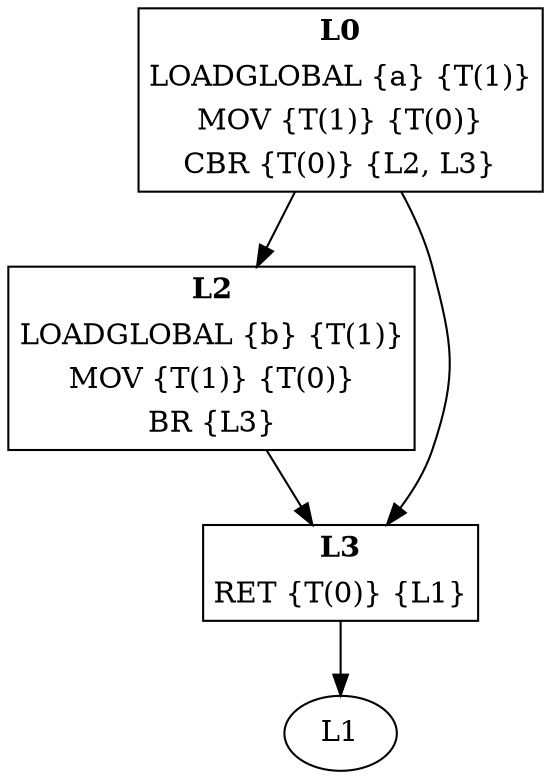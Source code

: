 digraph Proc1 {
L0 [shape=none, margin=0, label=<<TABLE BORDER="1" CELLBORDER="0">
<TR><TD><B>L0</B></TD></TR>
<TR><TD>LOADGLOBAL {a} {T(1)}</TD></TR>
<TR><TD>MOV {T(1)} {T(0)}</TD></TR>
<TR><TD>CBR {T(0)} {L2, L3}</TD></TR>
</TABLE>>];
L0 -> L2
L0 -> L3
L2 [shape=none, margin=0, label=<<TABLE BORDER="1" CELLBORDER="0">
<TR><TD><B>L2</B></TD></TR>
<TR><TD>LOADGLOBAL {b} {T(1)}</TD></TR>
<TR><TD>MOV {T(1)} {T(0)}</TD></TR>
<TR><TD>BR {L3}</TD></TR>
</TABLE>>];
L2 -> L3
L3 [shape=none, margin=0, label=<<TABLE BORDER="1" CELLBORDER="0">
<TR><TD><B>L3</B></TD></TR>
<TR><TD>RET {T(0)} {L1}</TD></TR>
</TABLE>>];
L3 -> L1
}
